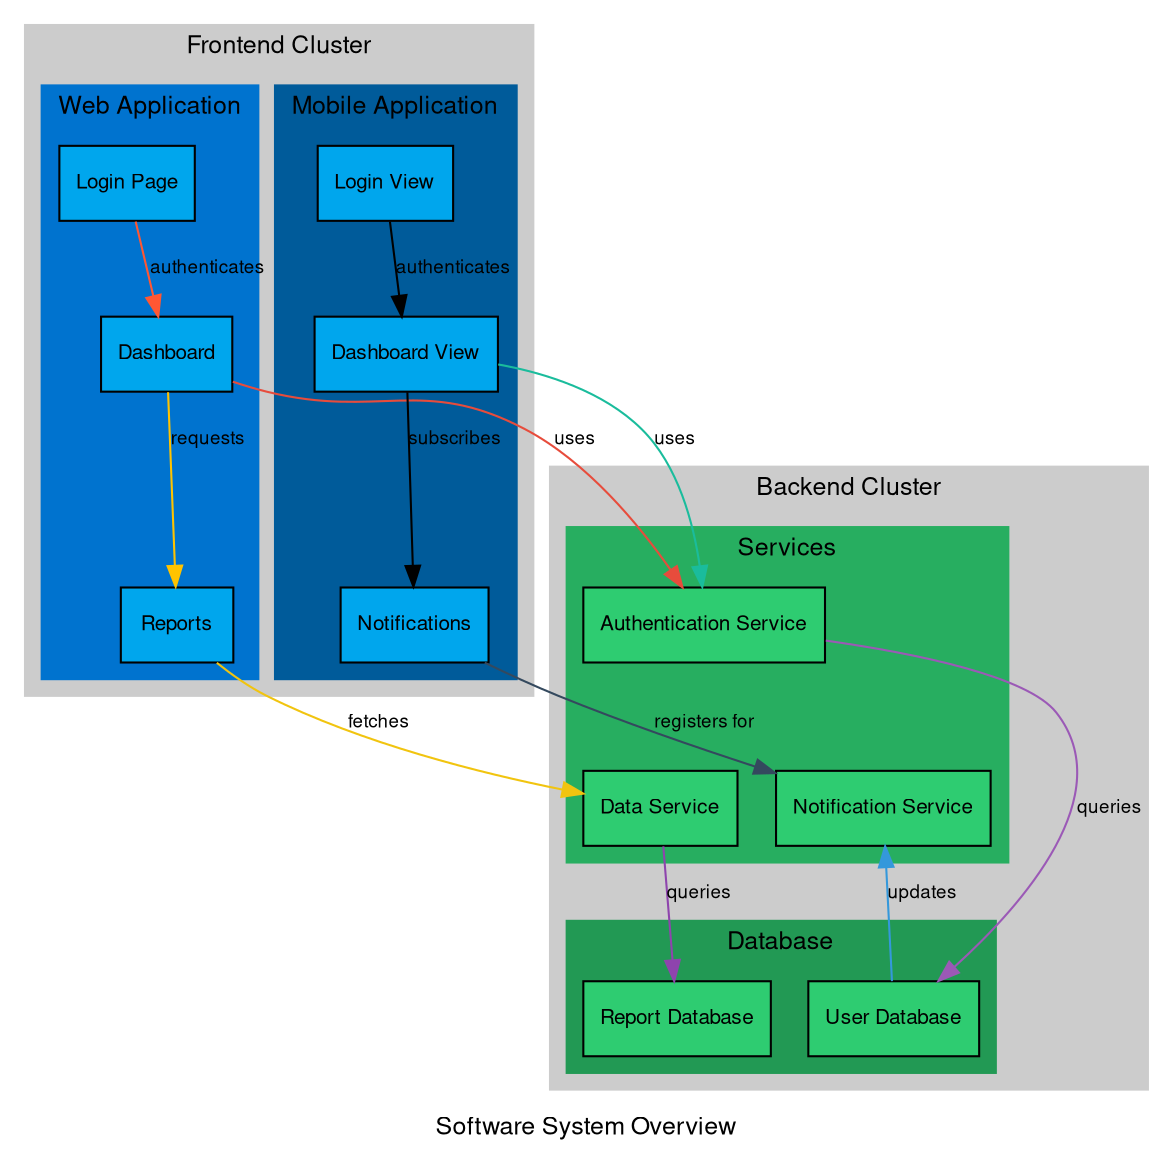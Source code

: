 digraph G {
    compound=true;
    newrank=true;
    label="Software System Overview";
    fontname="Helvetica,Arial,sans-serif";
    fontsize=12;
    node [shape=box, style=filled, fontname="Helvetica,Arial,sans-serif", fontsize=10];
    edge [fontname="Helvetica,Arial,sans-serif", fontsize=9];

    subgraph cluster_0 {
        style=filled;
        color="#CCCCCC"; // Light grey for cluster background
        label="Frontend Cluster";
        node [fillcolor="#00A6ED"]; // Bright blue for nodes

        subgraph cluster_0_0 {
            label="Web Application";
            color="#0073CF"; // Darker blue for cluster border
            web_login [label="Login Page"];
            web_dashboard [label="Dashboard"];
            web_reports [label="Reports"];
        }

        subgraph cluster_0_1 {
            label="Mobile Application";
            color="#005B9A"; // Even darker blue for contrast
            mobile_login [label="Login View"];
            mobile_dashboard [label="Dashboard View"];
            mobile_notifications [label="Notifications"];
        }

        web_login -> web_dashboard [color="#FF5733", label="authenticates"]; // Vivid red for edge
        web_dashboard -> web_reports [color="#FFC300", label="requests"]; // Vivid yellow for edge
        mobile_login -> mobile_dashboard [label="authenticates"];
        mobile_dashboard -> mobile_notifications [label="subscribes"];
    }

    subgraph cluster_1 {
        style=filled;
        color="#CCCCCC"; // Light grey for cluster background
        label = "Backend Cluster";
        node [fillcolor="#2ECC71"]; // Vivid green for nodes

        subgraph cluster_1_0 {
            label="Services";
            color="#27AE60"; // Dark green for cluster border
            auth_service [label="Authentication Service"];
            data_service [label="Data Service"];
            notification_service [label="Notification Service"];
        }

        subgraph cluster_1_1 {
            label="Database";
            color="#229954"; // Darker green for contrast
            user_db [label="User Database"];
            report_db [label="Report Database"];
        }

        auth_service -> user_db [color="#9B59B6", label="queries"]; // Purple for edge
        data_service -> report_db [color="#8E44AD", label="queries"]; // Darker purple for edge
        notification_service -> user_db [color="#3498DB", dir=back, label="updates"]; // Blue for edge
    }

    web_dashboard -> auth_service [color="#E74C3C", label="uses"]; // Red for edge
    web_reports -> data_service [color="#F1C40F", label="fetches"]; // Yellow for edge
    mobile_dashboard -> auth_service [color="#1ABC9C", label="uses"]; // Teal for edge
    mobile_notifications -> notification_service [color="#34495E", label="registers for"]; // Navy for edge
}

